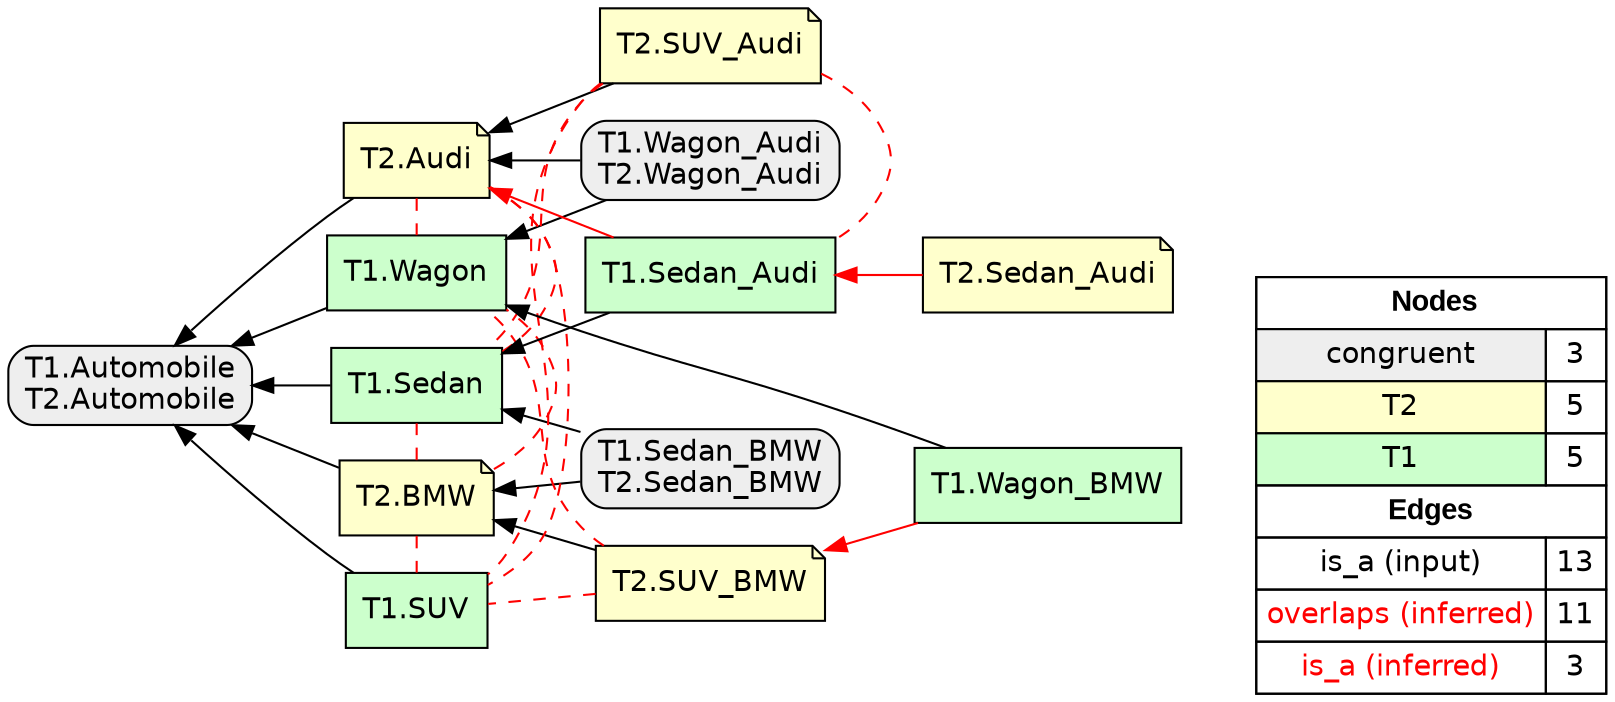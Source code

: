 digraph{
rankdir=RL
node[shape=box style="filled,rounded" fillcolor="#EEEEEE" fontname="helvetica"] 
"T1.Wagon_Audi\nT2.Wagon_Audi"
"T1.Automobile\nT2.Automobile"
"T1.Sedan_BMW\nT2.Sedan_BMW"
node[shape=note style=filled fillcolor="#FFFFCC" fontname="helvetica"] 
"T2.SUV_BMW"
"T2.Audi"
"T2.SUV_Audi"
"T2.BMW"
"T2.Sedan_Audi"
node[shape=box style=filled fillcolor="#CCFFCC" fontname="helvetica"] 
"T1.Wagon_BMW"
"T1.Wagon"
"T1.SUV"
"T1.Sedan_Audi"
"T1.Sedan"
edge[arrowhead=normal style=solid color="#000000" constraint=true penwidth=1]
"T1.Sedan_BMW\nT2.Sedan_BMW" -> "T1.Sedan"
"T1.Wagon" -> "T1.Automobile\nT2.Automobile"
"T1.Sedan_BMW\nT2.Sedan_BMW" -> "T2.BMW"
"T1.Wagon_Audi\nT2.Wagon_Audi" -> "T1.Wagon"
"T1.Sedan" -> "T1.Automobile\nT2.Automobile"
"T1.Sedan_Audi" -> "T1.Sedan"
"T2.Audi" -> "T1.Automobile\nT2.Automobile"
"T2.SUV_Audi" -> "T2.Audi"
"T1.Wagon_Audi\nT2.Wagon_Audi" -> "T2.Audi"
"T1.SUV" -> "T1.Automobile\nT2.Automobile"
"T2.BMW" -> "T1.Automobile\nT2.Automobile"
"T1.Wagon_BMW" -> "T1.Wagon"
"T2.SUV_BMW" -> "T2.BMW"
edge[arrowhead=normal style=dotted color="#000000" constraint=true penwidth=1]
edge[arrowhead=none style=dashed color="#FF0000" constraint=false penwidth=1]
"T2.SUV_Audi" -> "T1.Sedan_Audi"
"T2.SUV_BMW" -> "T1.Wagon"
"T2.SUV_Audi" -> "T1.Sedan"
"T2.BMW" -> "T1.Wagon"
"T2.Audi" -> "T1.SUV"
"T2.SUV_Audi" -> "T1.SUV"
"T2.Audi" -> "T1.Sedan"
"T2.BMW" -> "T1.SUV"
"T2.SUV_BMW" -> "T1.SUV"
"T2.Audi" -> "T1.Wagon"
"T2.BMW" -> "T1.Sedan"
edge[arrowhead=normal style=solid color="#FF0000" constraint=true penwidth=1]
"T1.Sedan_Audi" -> "T2.Audi"
"T1.Wagon_BMW" -> "T2.SUV_BMW"
"T2.Sedan_Audi" -> "T1.Sedan_Audi"
node[shape=box] 
{rank=source Legend [fillcolor= white margin=0 label=< 
 <TABLE BORDER="0" CELLBORDER="1" CELLSPACING="0" CELLPADDING="4"> 
<TR> <TD COLSPAN="2"><font face="Arial Black"> Nodes</font></TD> </TR> 
<TR> 
 <TD bgcolor="#EEEEEE" fontname="helvetica">congruent</TD> 
 <TD>3</TD> 
 </TR> 
<TR> 
 <TD bgcolor="#FFFFCC" fontname="helvetica">T2</TD> 
 <TD>5</TD> 
 </TR> 
<TR> 
 <TD bgcolor="#CCFFCC" fontname="helvetica">T1</TD> 
 <TD>5</TD> 
 </TR> 
<TR> <TD COLSPAN="2"><font face = "Arial Black"> Edges </font></TD> </TR> 
<TR> 
 <TD><font color ="#000000">is_a (input)</font></TD><TD>13</TD>
</TR>
<TR> 
 <TD><font color ="#FF0000">overlaps (inferred)</font></TD><TD>11</TD>
</TR>
<TR> 
 <TD><font color ="#FF0000">is_a (inferred)</font></TD><TD>3</TD>
</TR>
</TABLE> 
 >] } 
}